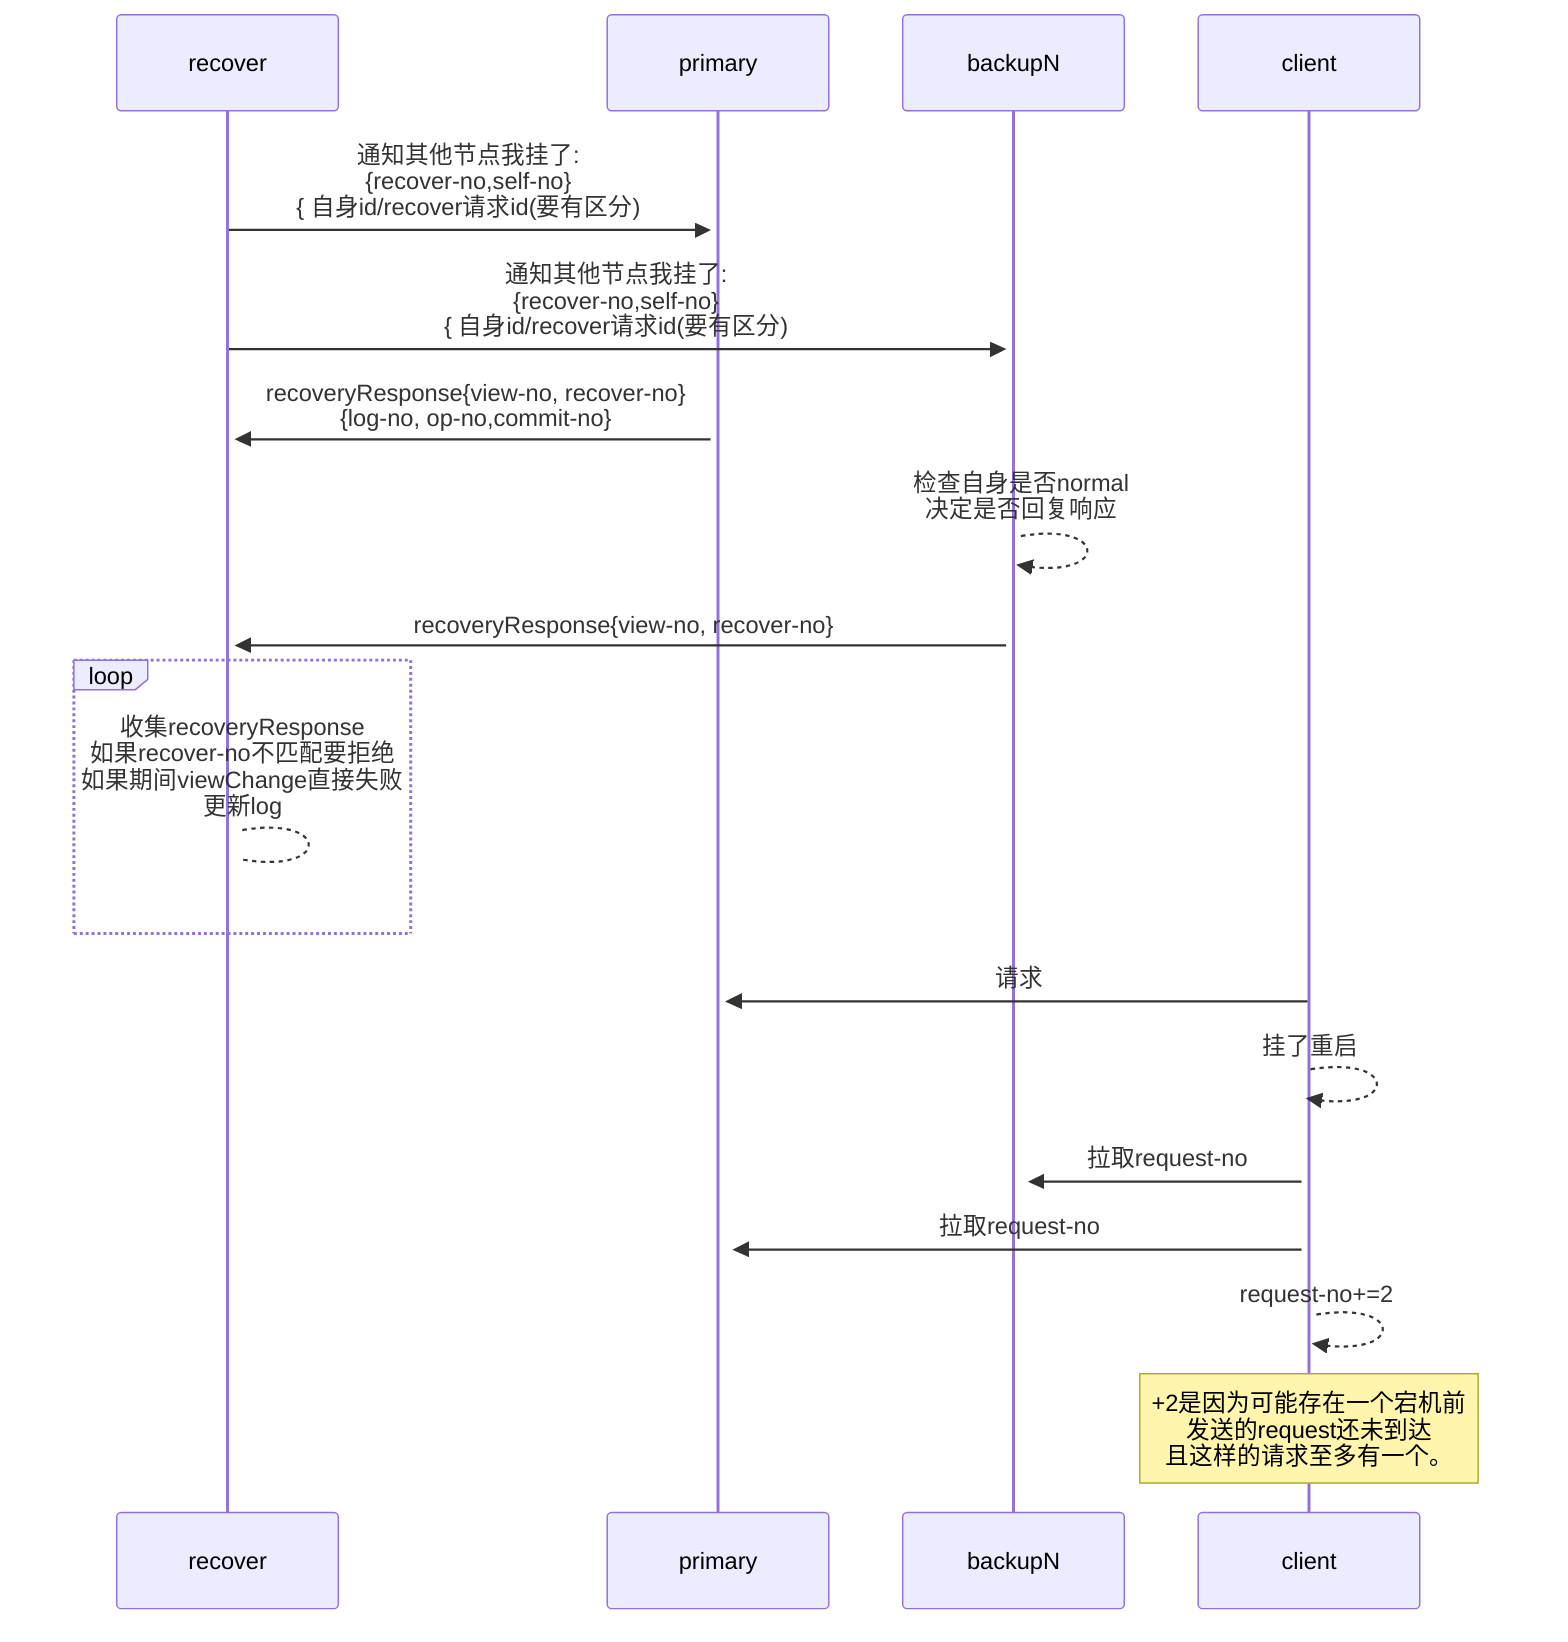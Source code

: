 sequenceDiagram
    recover->>+primary: 通知其他节点我挂了:<br>{recover-no,self-no}<br>{ 自身id/recover请求id(要有区分)
    recover->>+backupN: 通知其他节点我挂了:<br>{recover-no,self-no}<br>{ 自身id/recover请求id(要有区分)
    primary->>+recover: recoveryResponse{view-no, recover-no}<br>{log-no, op-no,commit-no}
    backupN-->>+backupN: 检查自身是否normal<br>决定是否回复响应
    backupN->>+recover: recoveryResponse{view-no, recover-no}
    loop 
        recover-->recover: 收集recoveryResponse<br>如果recover-no不匹配要拒绝<br>如果期间viewChange直接失败<br>更新log
    end
    client->>+primary: 请求
    client-->>+client: 挂了重启
    client->>+backupN: 拉取request-no
    client->>+primary: 拉取request-no
    client-->>+client: request-no+=2
    note over client:+2是因为可能存在一个宕机前<br>发送的request还未到达<br>且这样的请求至多有一个。